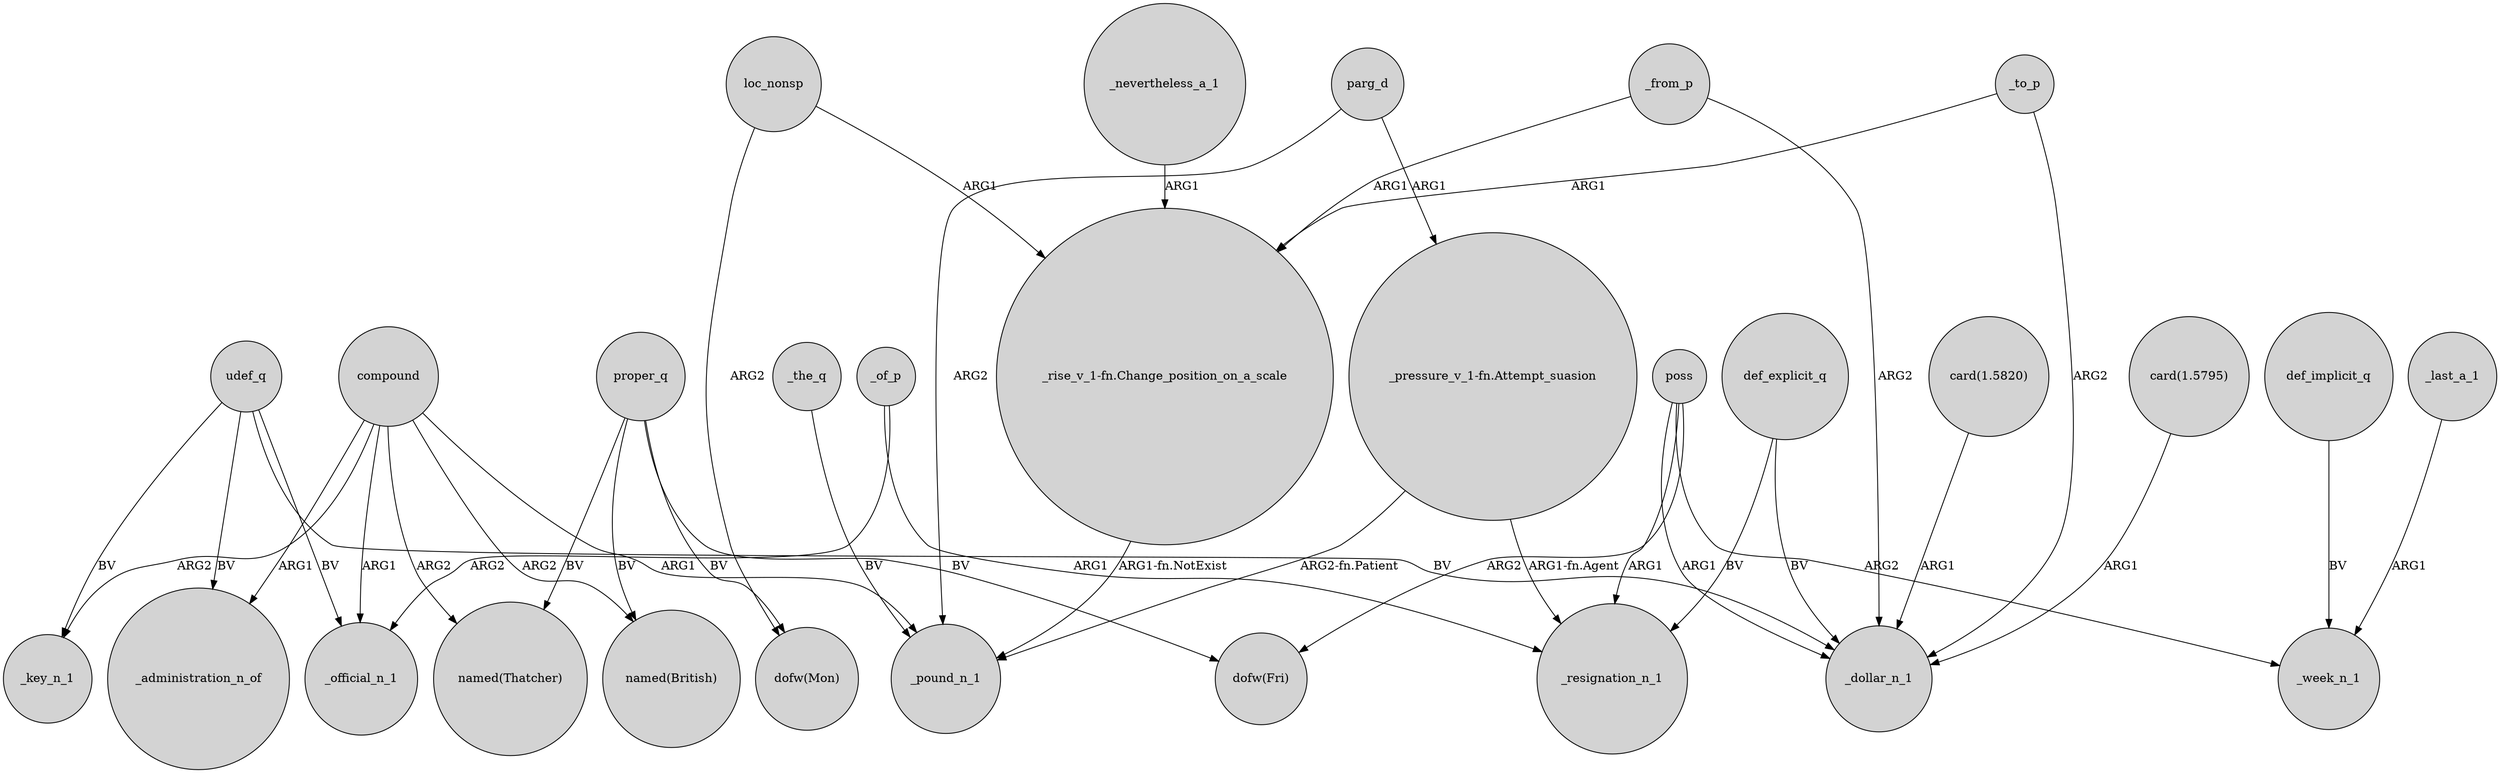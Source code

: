 digraph {
	node [shape=circle style=filled]
	udef_q -> _administration_n_of [label=BV]
	_of_p -> _official_n_1 [label=ARG2]
	proper_q -> "dofw(Fri)" [label=BV]
	compound -> _key_n_1 [label=ARG2]
	_to_p -> _dollar_n_1 [label=ARG2]
	def_implicit_q -> _week_n_1 [label=BV]
	def_explicit_q -> _resignation_n_1 [label=BV]
	udef_q -> _key_n_1 [label=BV]
	_the_q -> _pound_n_1 [label=BV]
	compound -> "named(British)" [label=ARG2]
	poss -> _dollar_n_1 [label=ARG1]
	compound -> _administration_n_of [label=ARG1]
	compound -> _pound_n_1 [label=ARG1]
	"_pressure_v_1-fn.Attempt_suasion" -> _resignation_n_1 [label="ARG1-fn.Agent"]
	"_rise_v_1-fn.Change_position_on_a_scale" -> _pound_n_1 [label="ARG1-fn.NotExist"]
	proper_q -> "named(British)" [label=BV]
	parg_d -> _pound_n_1 [label=ARG2]
	poss -> _week_n_1 [label=ARG2]
	poss -> "dofw(Fri)" [label=ARG2]
	_nevertheless_a_1 -> "_rise_v_1-fn.Change_position_on_a_scale" [label=ARG1]
	udef_q -> _official_n_1 [label=BV]
	loc_nonsp -> "_rise_v_1-fn.Change_position_on_a_scale" [label=ARG1]
	proper_q -> "dofw(Mon)" [label=BV]
	_last_a_1 -> _week_n_1 [label=ARG1]
	"_pressure_v_1-fn.Attempt_suasion" -> _pound_n_1 [label="ARG2-fn.Patient"]
	loc_nonsp -> "dofw(Mon)" [label=ARG2]
	compound -> _official_n_1 [label=ARG1]
	"card(1.5820)" -> _dollar_n_1 [label=ARG1]
	_of_p -> _resignation_n_1 [label=ARG1]
	udef_q -> _dollar_n_1 [label=BV]
	def_explicit_q -> _dollar_n_1 [label=BV]
	"card(1.5795)" -> _dollar_n_1 [label=ARG1]
	parg_d -> "_pressure_v_1-fn.Attempt_suasion" [label=ARG1]
	_from_p -> _dollar_n_1 [label=ARG2]
	_to_p -> "_rise_v_1-fn.Change_position_on_a_scale" [label=ARG1]
	poss -> _resignation_n_1 [label=ARG1]
	proper_q -> "named(Thatcher)" [label=BV]
	compound -> "named(Thatcher)" [label=ARG2]
	_from_p -> "_rise_v_1-fn.Change_position_on_a_scale" [label=ARG1]
}
